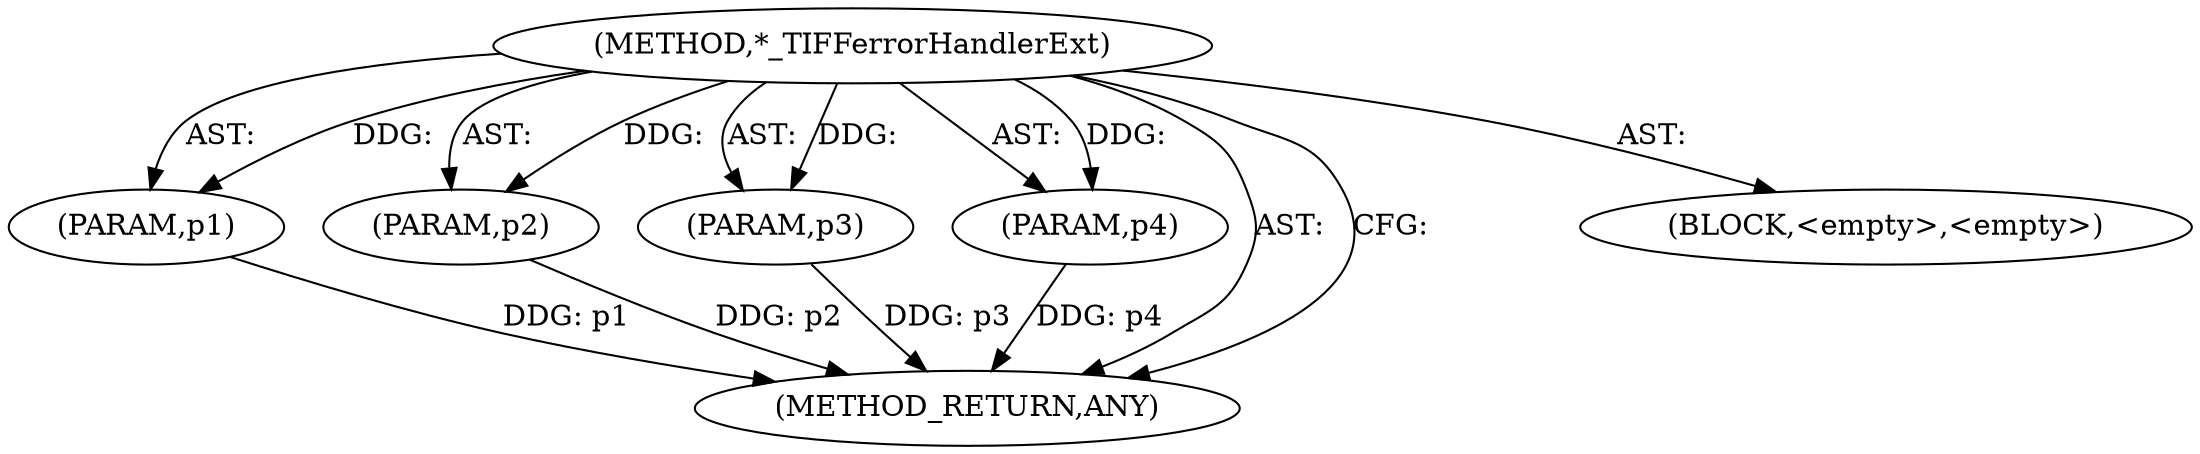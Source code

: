 digraph "*_TIFFerrorHandlerExt" {  
"100281" [label = <(METHOD,*_TIFFerrorHandlerExt)> ]
"100282" [label = <(PARAM,p1)> ]
"100283" [label = <(PARAM,p2)> ]
"100284" [label = <(PARAM,p3)> ]
"100285" [label = <(PARAM,p4)> ]
"100286" [label = <(METHOD_RETURN,ANY)> ]
"100287" [label = <(BLOCK,&lt;empty&gt;,&lt;empty&gt;)> ]
  "100281" -> "100286"  [ label = "AST: "] 
  "100281" -> "100282"  [ label = "AST: "] 
  "100281" -> "100287"  [ label = "AST: "] 
  "100281" -> "100283"  [ label = "AST: "] 
  "100281" -> "100284"  [ label = "AST: "] 
  "100281" -> "100285"  [ label = "AST: "] 
  "100281" -> "100286"  [ label = "CFG: "] 
  "100282" -> "100286"  [ label = "DDG: p1"] 
  "100283" -> "100286"  [ label = "DDG: p2"] 
  "100284" -> "100286"  [ label = "DDG: p3"] 
  "100285" -> "100286"  [ label = "DDG: p4"] 
  "100281" -> "100282"  [ label = "DDG: "] 
  "100281" -> "100283"  [ label = "DDG: "] 
  "100281" -> "100284"  [ label = "DDG: "] 
  "100281" -> "100285"  [ label = "DDG: "] 
}
